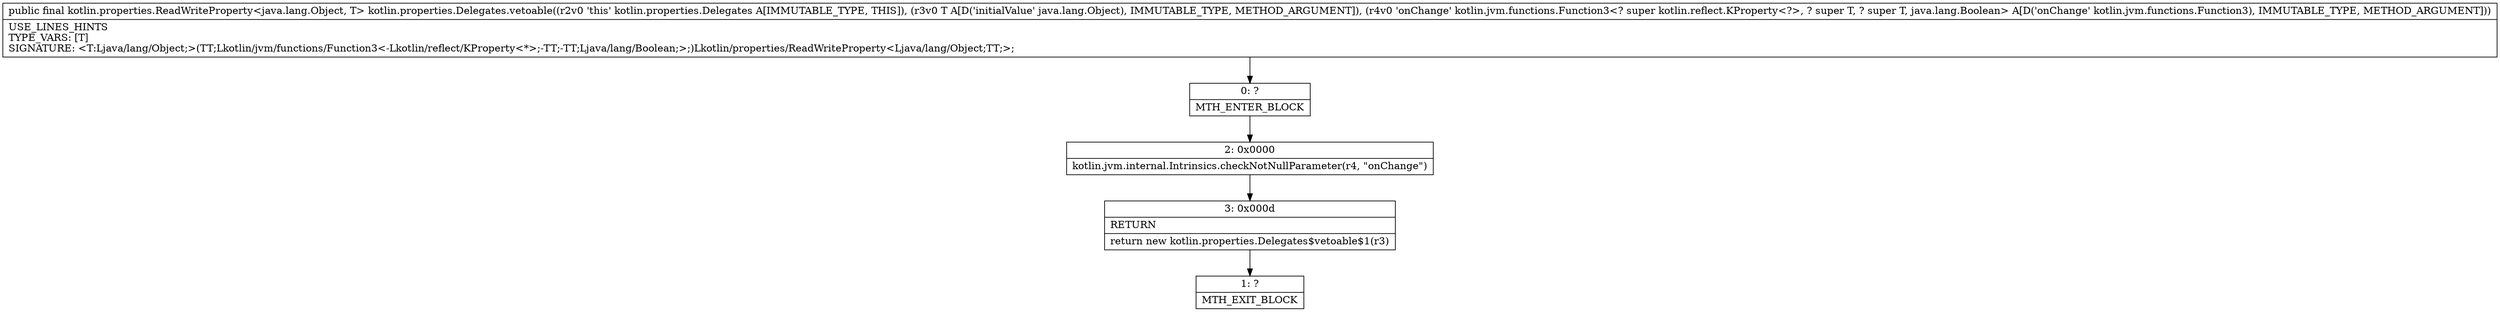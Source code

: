 digraph "CFG forkotlin.properties.Delegates.vetoable(Ljava\/lang\/Object;Lkotlin\/jvm\/functions\/Function3;)Lkotlin\/properties\/ReadWriteProperty;" {
Node_0 [shape=record,label="{0\:\ ?|MTH_ENTER_BLOCK\l}"];
Node_2 [shape=record,label="{2\:\ 0x0000|kotlin.jvm.internal.Intrinsics.checkNotNullParameter(r4, \"onChange\")\l}"];
Node_3 [shape=record,label="{3\:\ 0x000d|RETURN\l|return new kotlin.properties.Delegates$vetoable$1(r3)\l}"];
Node_1 [shape=record,label="{1\:\ ?|MTH_EXIT_BLOCK\l}"];
MethodNode[shape=record,label="{public final kotlin.properties.ReadWriteProperty\<java.lang.Object, T\> kotlin.properties.Delegates.vetoable((r2v0 'this' kotlin.properties.Delegates A[IMMUTABLE_TYPE, THIS]), (r3v0 T A[D('initialValue' java.lang.Object), IMMUTABLE_TYPE, METHOD_ARGUMENT]), (r4v0 'onChange' kotlin.jvm.functions.Function3\<? super kotlin.reflect.KProperty\<?\>, ? super T, ? super T, java.lang.Boolean\> A[D('onChange' kotlin.jvm.functions.Function3), IMMUTABLE_TYPE, METHOD_ARGUMENT]))  | USE_LINES_HINTS\lTYPE_VARS: [T]\lSIGNATURE: \<T:Ljava\/lang\/Object;\>(TT;Lkotlin\/jvm\/functions\/Function3\<\-Lkotlin\/reflect\/KProperty\<*\>;\-TT;\-TT;Ljava\/lang\/Boolean;\>;)Lkotlin\/properties\/ReadWriteProperty\<Ljava\/lang\/Object;TT;\>;\l}"];
MethodNode -> Node_0;Node_0 -> Node_2;
Node_2 -> Node_3;
Node_3 -> Node_1;
}

